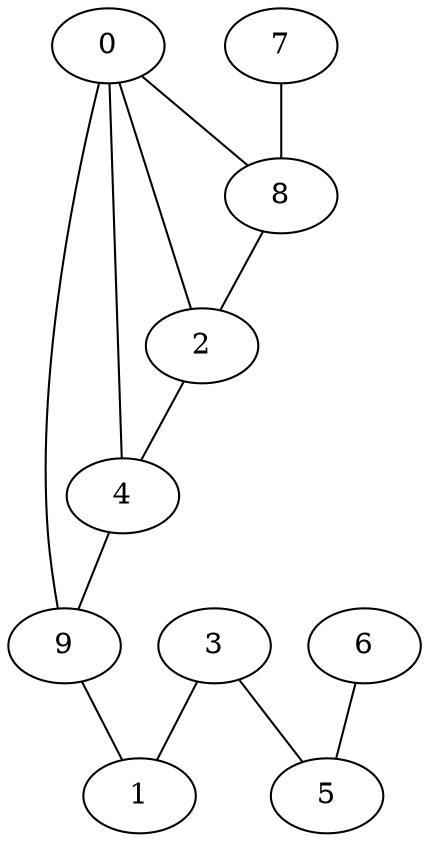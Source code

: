 graph G {
0;
1;
2;
3;
4;
5;
6;
7;
8;
9;
3--1 ;
0--2 ;
6--5 ;
0--8 ;
8--2 ;
7--8 ;
4--9 ;
0--9 ;
4--0 ;
2--4 ;
9--1 ;
3--5 ;
}
